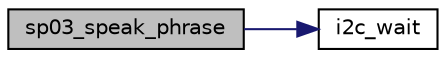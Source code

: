 digraph G
{
  edge [fontname="Helvetica",fontsize="10",labelfontname="Helvetica",labelfontsize="10"];
  node [fontname="Helvetica",fontsize="10",shape=record];
  rankdir="LR";
  Node1 [label="sp03_speak_phrase",height=0.2,width=0.4,color="black", fillcolor="grey75", style="filled" fontcolor="black"];
  Node1 -> Node2 [color="midnightblue",fontsize="10",style="solid",fontname="Helvetica"];
  Node2 [label="i2c_wait",height=0.2,width=0.4,color="black", fillcolor="white", style="filled",URL="$i2c_8h.html#a8d0292580689dd8b7e0b441cf0e6c383"];
}
